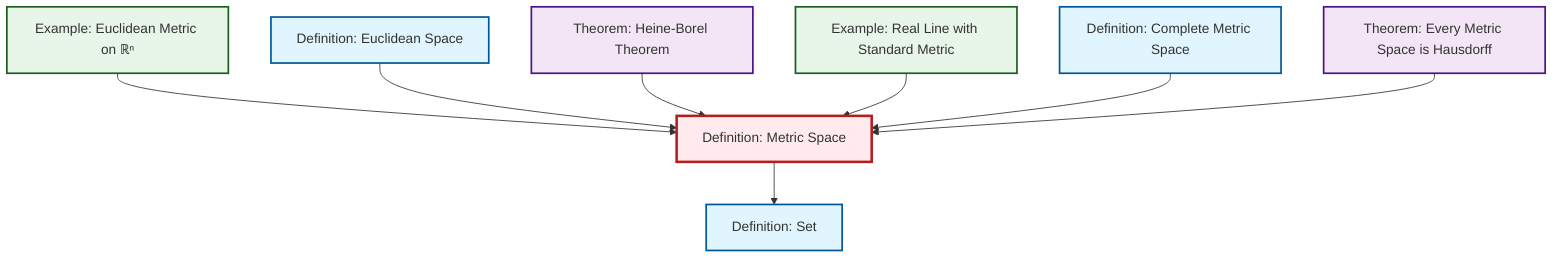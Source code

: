 graph TD
    classDef definition fill:#e1f5fe,stroke:#01579b,stroke-width:2px
    classDef theorem fill:#f3e5f5,stroke:#4a148c,stroke-width:2px
    classDef axiom fill:#fff3e0,stroke:#e65100,stroke-width:2px
    classDef example fill:#e8f5e9,stroke:#1b5e20,stroke-width:2px
    classDef current fill:#ffebee,stroke:#b71c1c,stroke-width:3px
    ex-euclidean-metric["Example: Euclidean Metric on ℝⁿ"]:::example
    def-set["Definition: Set"]:::definition
    thm-metric-hausdorff["Theorem: Every Metric Space is Hausdorff"]:::theorem
    thm-heine-borel["Theorem: Heine-Borel Theorem"]:::theorem
    def-metric-space["Definition: Metric Space"]:::definition
    def-complete-metric-space["Definition: Complete Metric Space"]:::definition
    def-euclidean-space["Definition: Euclidean Space"]:::definition
    ex-real-line-metric["Example: Real Line with Standard Metric"]:::example
    ex-euclidean-metric --> def-metric-space
    def-metric-space --> def-set
    def-euclidean-space --> def-metric-space
    thm-heine-borel --> def-metric-space
    ex-real-line-metric --> def-metric-space
    def-complete-metric-space --> def-metric-space
    thm-metric-hausdorff --> def-metric-space
    class def-metric-space current